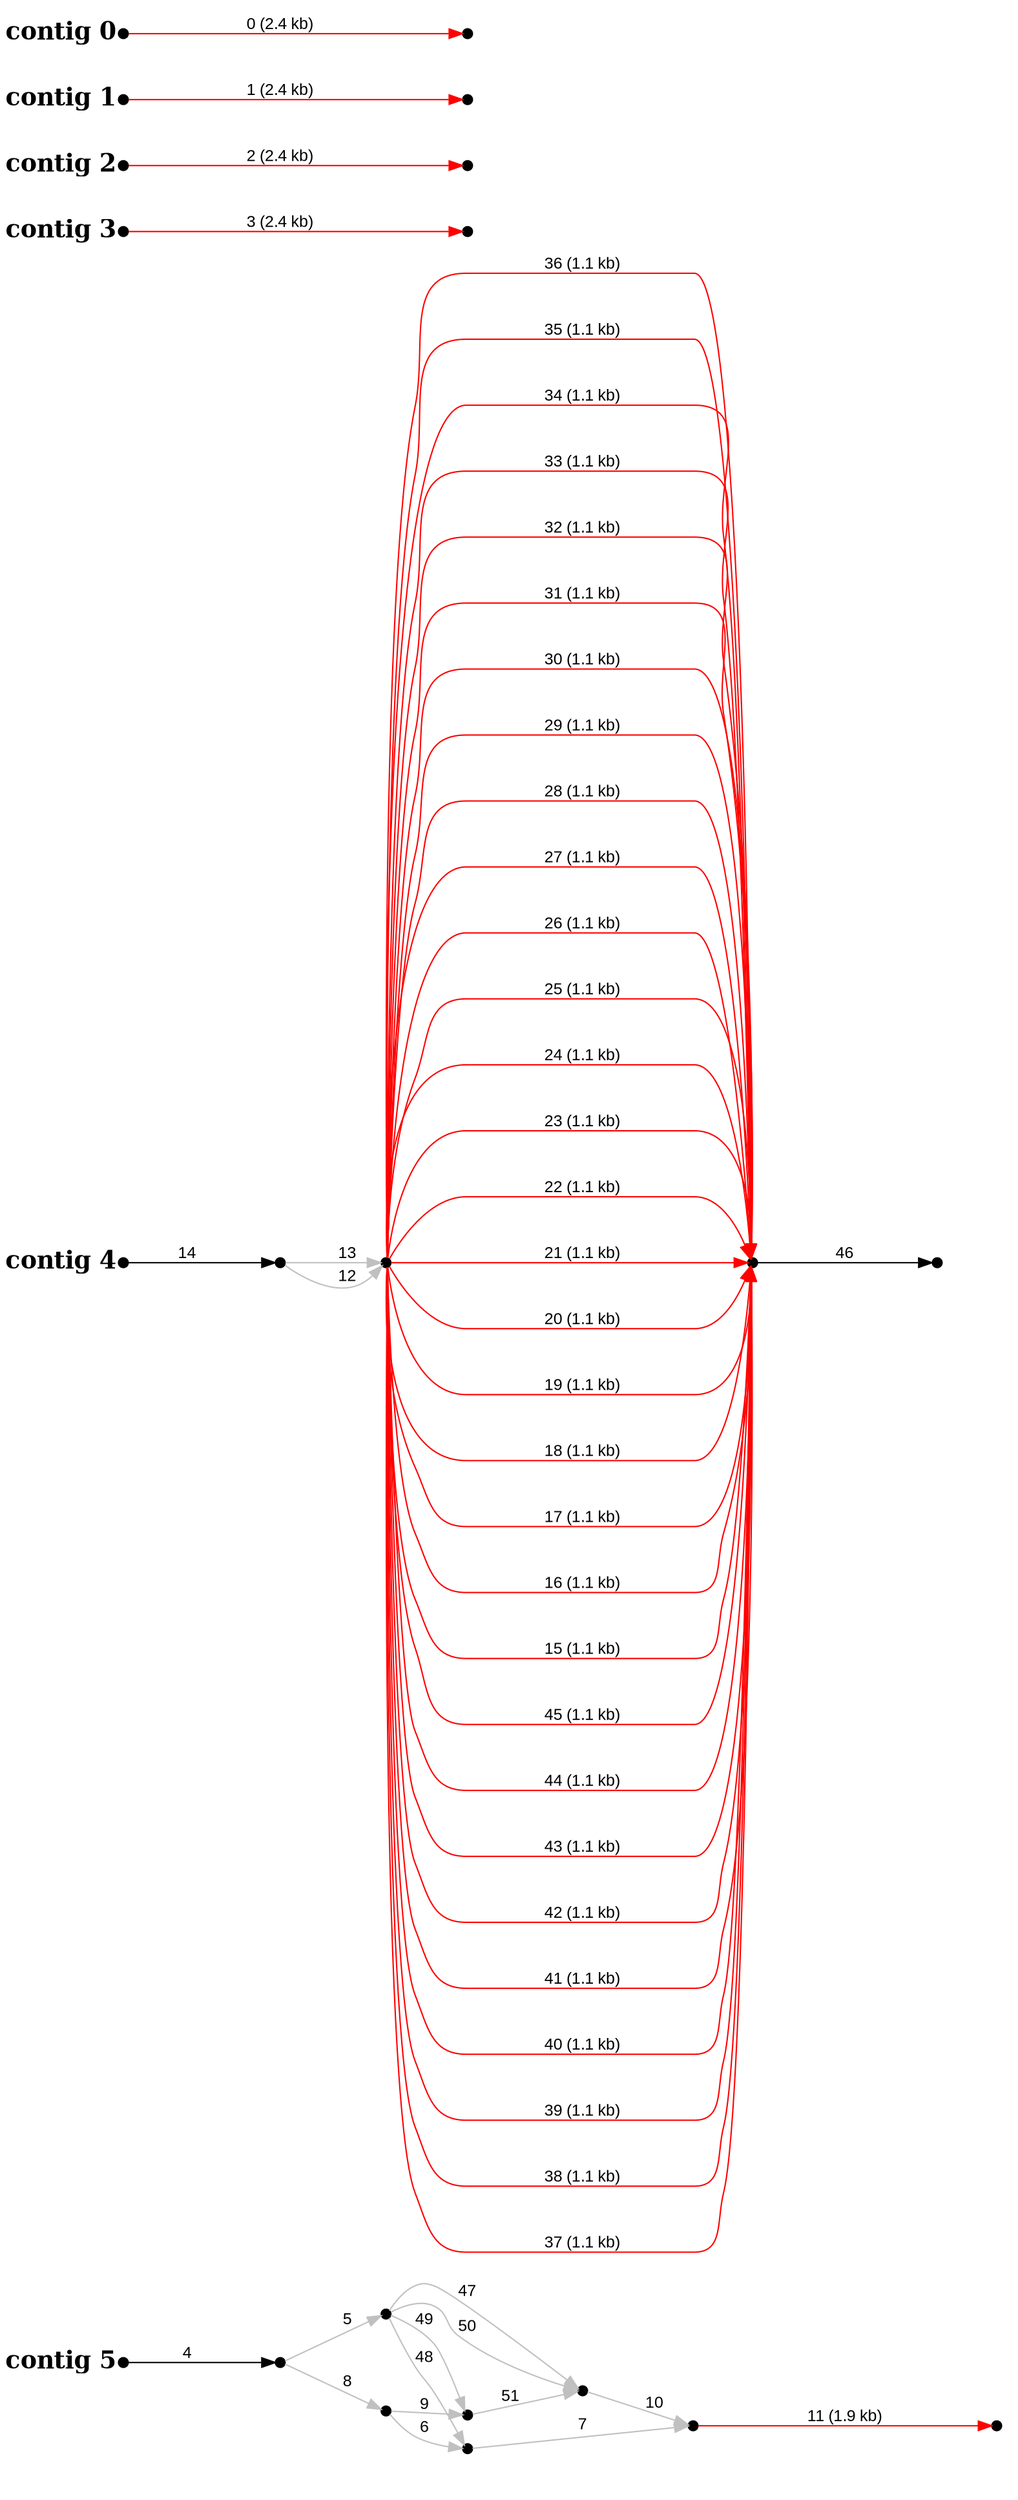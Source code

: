digraph G {

node [width=0.1,height=0.1,fontsize=10,shape=point];
edge [fontsize=12,penwidth=1,arrowsize=1,fontname=Arial];
margin=1.0;
rankdir=LR;
labeljust=l;
margin=0;

subgraph cluster5 {
color=white;
11 -> 12 [minlen=2,color=black,label="4",taillabel="contig 5",labelangle=180,weight=10000,labeldistance=5,labelfontsize=18,labelfontname="Times-Bold"];
12 -> 13 [minlen=1,color=gray,label="5"];
12 -> 15 [minlen=1,color=gray,label="8"];
13 -> 14 [minlen=1,color=gray,label="48"];
13 -> 16 [minlen=1,color=gray,label="49"];
13 -> 17 [minlen=1,color=gray,label="47"];
13 -> 17 [minlen=1,color=gray,label="50"];
14 -> 18 [minlen=1,color=gray,label="7"];
15 -> 14 [minlen=1,color=gray,label="6"];
15 -> 16 [minlen=1,color=gray,label="9"];
16 -> 17 [minlen=1,color=gray,label="51"];
17 -> 18 [minlen=1,color=gray,label="10"];
18 -> 19 [minlen=4,color=red,label="11 (1.9 kb)"];
}

subgraph cluster4 {
color=white;
9 -> 8 [minlen=2,color=black,label="46"];
10 -> 9 [minlen=4,color=red,label="15 (1.1 kb)"];
10 -> 9 [minlen=4,color=red,label="16 (1.1 kb)"];
10 -> 9 [minlen=4,color=red,label="17 (1.1 kb)"];
10 -> 9 [minlen=4,color=red,label="18 (1.1 kb)"];
10 -> 9 [minlen=4,color=red,label="19 (1.1 kb)"];
10 -> 9 [minlen=4,color=red,label="20 (1.1 kb)"];
10 -> 9 [minlen=4,color=red,label="21 (1.1 kb)"];
10 -> 9 [minlen=4,color=red,label="22 (1.1 kb)"];
10 -> 9 [minlen=4,color=red,label="23 (1.1 kb)"];
10 -> 9 [minlen=4,color=red,label="24 (1.1 kb)"];
10 -> 9 [minlen=4,color=red,label="25 (1.1 kb)"];
10 -> 9 [minlen=4,color=red,label="26 (1.1 kb)"];
10 -> 9 [minlen=4,color=red,label="27 (1.1 kb)"];
10 -> 9 [minlen=4,color=red,label="28 (1.1 kb)"];
10 -> 9 [minlen=4,color=red,label="29 (1.1 kb)"];
10 -> 9 [minlen=4,color=red,label="30 (1.1 kb)"];
10 -> 9 [minlen=4,color=red,label="31 (1.1 kb)"];
10 -> 9 [minlen=4,color=red,label="32 (1.1 kb)"];
10 -> 9 [minlen=4,color=red,label="33 (1.1 kb)"];
10 -> 9 [minlen=4,color=red,label="34 (1.1 kb)"];
10 -> 9 [minlen=4,color=red,label="35 (1.1 kb)"];
10 -> 9 [minlen=4,color=red,label="36 (1.1 kb)"];
10 -> 9 [minlen=4,color=red,label="37 (1.1 kb)"];
10 -> 9 [minlen=4,color=red,label="38 (1.1 kb)"];
10 -> 9 [minlen=4,color=red,label="39 (1.1 kb)"];
10 -> 9 [minlen=4,color=red,label="40 (1.1 kb)"];
10 -> 9 [minlen=4,color=red,label="41 (1.1 kb)"];
10 -> 9 [minlen=4,color=red,label="42 (1.1 kb)"];
10 -> 9 [minlen=4,color=red,label="43 (1.1 kb)"];
10 -> 9 [minlen=4,color=red,label="44 (1.1 kb)"];
10 -> 9 [minlen=4,color=red,label="45 (1.1 kb)"];
20 -> 10 [minlen=1,color=gray,label="12"];
20 -> 10 [minlen=1,color=gray,label="13"];
21 -> 20 [minlen=2,color=black,label="14",taillabel="contig 4",labelangle=180,weight=10000,labeldistance=5,labelfontsize=18,labelfontname="Times-Bold"];
}

subgraph cluster3 {
color=white;
6 -> 7 [minlen=4,color=red,label="3 (2.4 kb)",taillabel="contig 3",labelangle=180,weight=10000,labeldistance=5,labelfontsize=18,labelfontname="Times-Bold"];
}

subgraph cluster2 {
color=white;
4 -> 5 [minlen=4,color=red,label="2 (2.4 kb)",taillabel="contig 2",labelangle=180,weight=10000,labeldistance=5,labelfontsize=18,labelfontname="Times-Bold"];
}

subgraph cluster1 {
color=white;
3 -> 2 [minlen=4,color=red,label="1 (2.4 kb)",taillabel="contig 1",labelangle=180,weight=10000,labeldistance=5,labelfontsize=18,labelfontname="Times-Bold"];
}

subgraph cluster0 {
color=white;
1 -> 0 [minlen=4,color=red,label="0 (2.4 kb)",taillabel="contig 0",labelangle=180,weight=10000,labeldistance=5,labelfontsize=18,labelfontname="Times-Bold"];
}

}
#done
